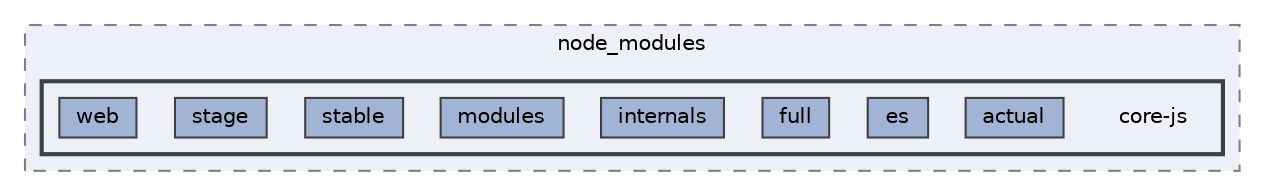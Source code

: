 digraph "pkiclassroomrescheduler/src/main/frontend/node_modules/core-js"
{
 // LATEX_PDF_SIZE
  bgcolor="transparent";
  edge [fontname=Helvetica,fontsize=10,labelfontname=Helvetica,labelfontsize=10];
  node [fontname=Helvetica,fontsize=10,shape=box,height=0.2,width=0.4];
  compound=true
  subgraph clusterdir_72953eda66ccb3a2722c28e1c3e6c23b {
    graph [ bgcolor="#edf0f7", pencolor="grey50", label="node_modules", fontname=Helvetica,fontsize=10 style="filled,dashed", URL="dir_72953eda66ccb3a2722c28e1c3e6c23b.html",tooltip=""]
  subgraph clusterdir_d0e13cf39ed121530f7129f250971a40 {
    graph [ bgcolor="#edf0f7", pencolor="grey25", label="", fontname=Helvetica,fontsize=10 style="filled,bold", URL="dir_d0e13cf39ed121530f7129f250971a40.html",tooltip=""]
    dir_d0e13cf39ed121530f7129f250971a40 [shape=plaintext, label="core-js"];
  dir_51e726ac5de03fa149b5bffbe9e88802 [label="actual", fillcolor="#a2b4d6", color="grey25", style="filled", URL="dir_51e726ac5de03fa149b5bffbe9e88802.html",tooltip=""];
  dir_5b107d6820dc58157be121979c1e0597 [label="es", fillcolor="#a2b4d6", color="grey25", style="filled", URL="dir_5b107d6820dc58157be121979c1e0597.html",tooltip=""];
  dir_e0798bb5e5c1ac103e372452851de65a [label="full", fillcolor="#a2b4d6", color="grey25", style="filled", URL="dir_e0798bb5e5c1ac103e372452851de65a.html",tooltip=""];
  dir_5ac469ff9a6fcabe9a0b6795a4f6ba56 [label="internals", fillcolor="#a2b4d6", color="grey25", style="filled", URL="dir_5ac469ff9a6fcabe9a0b6795a4f6ba56.html",tooltip=""];
  dir_0efa21a9d0190d8ef386054244c241cf [label="modules", fillcolor="#a2b4d6", color="grey25", style="filled", URL="dir_0efa21a9d0190d8ef386054244c241cf.html",tooltip=""];
  dir_9959298eee8e933cf73537a51306da3e [label="stable", fillcolor="#a2b4d6", color="grey25", style="filled", URL="dir_9959298eee8e933cf73537a51306da3e.html",tooltip=""];
  dir_299665a823103157f35841a11f2cedbe [label="stage", fillcolor="#a2b4d6", color="grey25", style="filled", URL="dir_299665a823103157f35841a11f2cedbe.html",tooltip=""];
  dir_439f483f56e18a2c8bca7ce670d43856 [label="web", fillcolor="#a2b4d6", color="grey25", style="filled", URL="dir_439f483f56e18a2c8bca7ce670d43856.html",tooltip=""];
  }
  }
}
